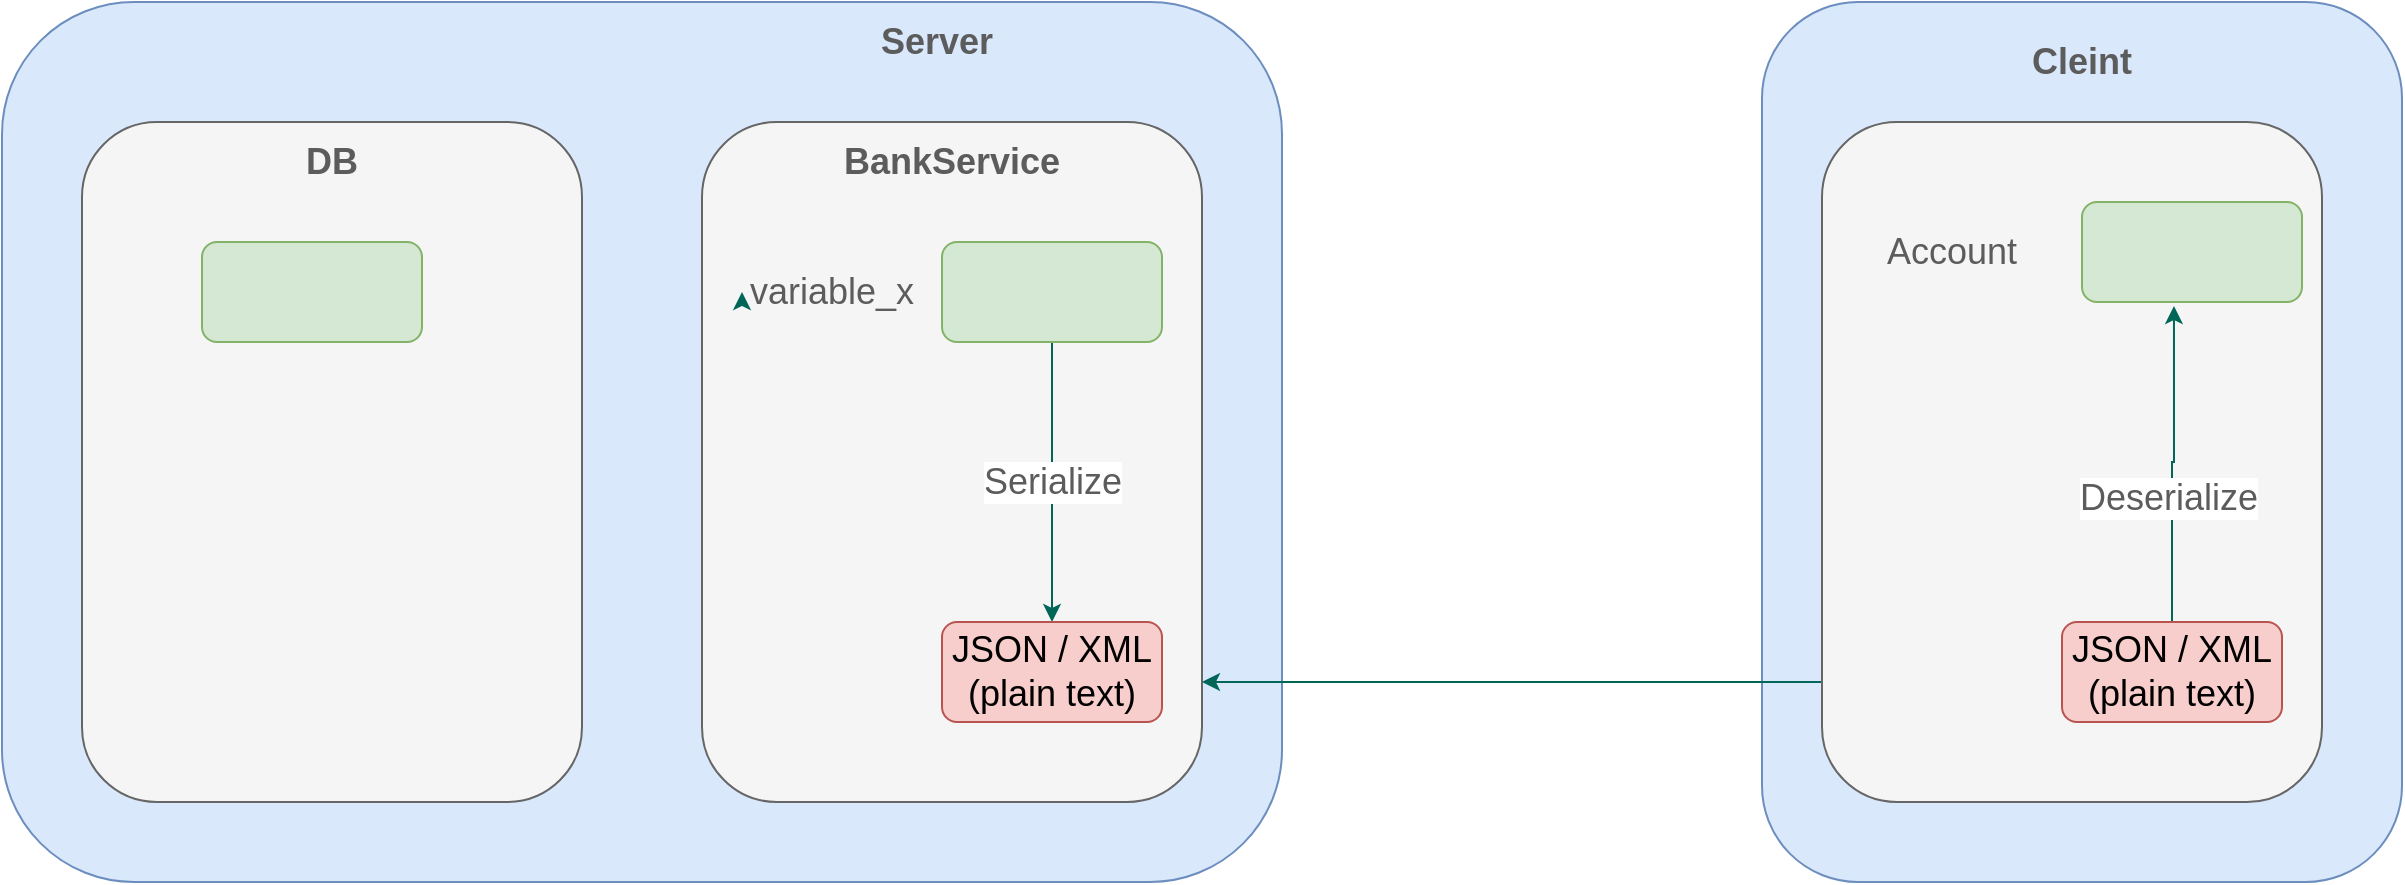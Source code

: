 <mxfile version="20.7.4" type="device" pages="3"><diagram id="WmtMfOnLBcjas37Ezipe" name="Serialization"><mxGraphModel dx="1834" dy="836" grid="1" gridSize="10" guides="1" tooltips="1" connect="1" arrows="1" fold="1" page="0" pageScale="1" pageWidth="850" pageHeight="1100" math="0" shadow="0"><root><mxCell id="RYI41UQo7skzfIfTKGL3-0"/><mxCell id="RYI41UQo7skzfIfTKGL3-1" parent="RYI41UQo7skzfIfTKGL3-0"/><mxCell id="Xo5yK3Pi0zQr-B2u-8Ed-8" value="" style="rounded=1;whiteSpace=wrap;html=1;strokeColor=#6c8ebf;fillColor=#dae8fc;" parent="RYI41UQo7skzfIfTKGL3-1" vertex="1"><mxGeometry x="640" y="80" width="320" height="440" as="geometry"/></mxCell><mxCell id="Xo5yK3Pi0zQr-B2u-8Ed-0" value="" style="rounded=1;whiteSpace=wrap;html=1;strokeColor=#6c8ebf;fillColor=#dae8fc;" parent="RYI41UQo7skzfIfTKGL3-1" vertex="1"><mxGeometry x="-240" y="80" width="640" height="440" as="geometry"/></mxCell><mxCell id="Xo5yK3Pi0zQr-B2u-8Ed-1" value="Server&amp;nbsp;" style="text;html=1;strokeColor=none;fillColor=none;align=center;verticalAlign=middle;whiteSpace=wrap;rounded=0;fontColor=#5C5C5C;fontSize=18;fontStyle=1" parent="RYI41UQo7skzfIfTKGL3-1" vertex="1"><mxGeometry x="110" y="90" width="240" height="20" as="geometry"/></mxCell><mxCell id="Xo5yK3Pi0zQr-B2u-8Ed-2" value="" style="rounded=1;whiteSpace=wrap;html=1;fillColor=#f5f5f5;strokeColor=#666666;fontColor=#333333;" parent="RYI41UQo7skzfIfTKGL3-1" vertex="1"><mxGeometry x="110" y="140" width="250" height="340" as="geometry"/></mxCell><mxCell id="Xo5yK3Pi0zQr-B2u-8Ed-3" value="BankService" style="text;html=1;strokeColor=none;fillColor=none;align=center;verticalAlign=middle;whiteSpace=wrap;rounded=0;fontColor=#5C5C5C;fontSize=18;fontStyle=1" parent="RYI41UQo7skzfIfTKGL3-1" vertex="1"><mxGeometry x="130" y="150" width="210" height="20" as="geometry"/></mxCell><mxCell id="Xo5yK3Pi0zQr-B2u-8Ed-4" value="variable_x" style="text;html=1;strokeColor=none;fillColor=none;align=center;verticalAlign=middle;whiteSpace=wrap;rounded=0;fontColor=#5C5C5C;fontSize=18;fontStyle=0" parent="RYI41UQo7skzfIfTKGL3-1" vertex="1"><mxGeometry x="130" y="215" width="90" height="20" as="geometry"/></mxCell><mxCell id="Z6OigMeOrl8mQKWdNGJD-8" value="Serialize" style="edgeStyle=orthogonalEdgeStyle;rounded=0;orthogonalLoop=1;jettySize=auto;html=1;strokeColor=#006658;fillColor=#21C0A5;fontSize=18;fontColor=#5C5C5C;" parent="RYI41UQo7skzfIfTKGL3-1" source="Xo5yK3Pi0zQr-B2u-8Ed-6" target="Z6OigMeOrl8mQKWdNGJD-7" edge="1"><mxGeometry relative="1" as="geometry"/></mxCell><mxCell id="Xo5yK3Pi0zQr-B2u-8Ed-6" value="" style="rounded=1;whiteSpace=wrap;html=1;fontSize=18;fillColor=#d5e8d4;strokeColor=#82b366;" parent="RYI41UQo7skzfIfTKGL3-1" vertex="1"><mxGeometry x="230" y="200" width="110" height="50" as="geometry"/></mxCell><mxCell id="Xo5yK3Pi0zQr-B2u-8Ed-9" value="Cleint" style="text;html=1;strokeColor=none;fillColor=none;align=center;verticalAlign=middle;whiteSpace=wrap;rounded=0;fontColor=#5C5C5C;fontSize=18;fontStyle=1" parent="RYI41UQo7skzfIfTKGL3-1" vertex="1"><mxGeometry x="700" y="100" width="200" height="20" as="geometry"/></mxCell><mxCell id="Xo5yK3Pi0zQr-B2u-8Ed-11" value="App2" style="text;html=1;strokeColor=none;fillColor=none;align=center;verticalAlign=middle;whiteSpace=wrap;rounded=0;fontColor=#5C5C5C;fontSize=18;fontStyle=1" parent="RYI41UQo7skzfIfTKGL3-1" vertex="1"><mxGeometry x="700" y="150" width="210" height="20" as="geometry"/></mxCell><mxCell id="Xo5yK3Pi0zQr-B2u-8Ed-12" value="variable_y" style="text;html=1;strokeColor=none;fillColor=none;align=center;verticalAlign=middle;whiteSpace=wrap;rounded=0;fontColor=#5C5C5C;fontSize=18;fontStyle=0" parent="RYI41UQo7skzfIfTKGL3-1" vertex="1"><mxGeometry x="700" y="215" width="90" height="20" as="geometry"/></mxCell><mxCell id="Z6OigMeOrl8mQKWdNGJD-0" style="edgeStyle=orthogonalEdgeStyle;rounded=0;orthogonalLoop=1;jettySize=auto;html=1;strokeColor=#006658;fillColor=#21C0A5;fontSize=18;fontColor=#5C5C5C;" parent="RYI41UQo7skzfIfTKGL3-1" source="Xo5yK3Pi0zQr-B2u-8Ed-10" target="Xo5yK3Pi0zQr-B2u-8Ed-2" edge="1"><mxGeometry relative="1" as="geometry"><Array as="points"><mxPoint x="400" y="420"/><mxPoint x="400" y="420"/></Array></mxGeometry></mxCell><mxCell id="Xo5yK3Pi0zQr-B2u-8Ed-10" value="" style="rounded=1;whiteSpace=wrap;html=1;fillColor=#f5f5f5;strokeColor=#666666;fontColor=#333333;" parent="RYI41UQo7skzfIfTKGL3-1" vertex="1"><mxGeometry x="670" y="140" width="250" height="340" as="geometry"/></mxCell><mxCell id="Z6OigMeOrl8mQKWdNGJD-1" style="edgeStyle=orthogonalEdgeStyle;rounded=0;orthogonalLoop=1;jettySize=auto;html=1;exitX=0;exitY=0.75;exitDx=0;exitDy=0;entryX=0;entryY=0.5;entryDx=0;entryDy=0;strokeColor=#006658;fillColor=#21C0A5;fontSize=18;fontColor=#5C5C5C;" parent="RYI41UQo7skzfIfTKGL3-1" source="Xo5yK3Pi0zQr-B2u-8Ed-4" target="Xo5yK3Pi0zQr-B2u-8Ed-4" edge="1"><mxGeometry relative="1" as="geometry"/></mxCell><mxCell id="Z6OigMeOrl8mQKWdNGJD-6" value="Account" style="text;html=1;strokeColor=none;fillColor=none;align=center;verticalAlign=middle;whiteSpace=wrap;rounded=0;fontColor=#5C5C5C;fontSize=18;fontStyle=0" parent="RYI41UQo7skzfIfTKGL3-1" vertex="1"><mxGeometry x="690" y="195" width="90" height="20" as="geometry"/></mxCell><mxCell id="Z6OigMeOrl8mQKWdNGJD-7" value="JSON / XML (plain text)" style="rounded=1;whiteSpace=wrap;html=1;fontSize=18;fillColor=#f8cecc;strokeColor=#b85450;" parent="RYI41UQo7skzfIfTKGL3-1" vertex="1"><mxGeometry x="230" y="390" width="110" height="50" as="geometry"/></mxCell><mxCell id="Z6OigMeOrl8mQKWdNGJD-12" style="edgeStyle=orthogonalEdgeStyle;rounded=0;orthogonalLoop=1;jettySize=auto;html=1;entryX=0.418;entryY=1.04;entryDx=0;entryDy=0;entryPerimeter=0;strokeColor=#006658;fillColor=#21C0A5;fontSize=18;fontColor=#5C5C5C;" parent="RYI41UQo7skzfIfTKGL3-1" source="Z6OigMeOrl8mQKWdNGJD-9" target="Z6OigMeOrl8mQKWdNGJD-11" edge="1"><mxGeometry relative="1" as="geometry"/></mxCell><mxCell id="Z6OigMeOrl8mQKWdNGJD-13" value="Deserialize" style="edgeLabel;html=1;align=center;verticalAlign=middle;resizable=0;points=[];fontSize=18;fontColor=#5C5C5C;" parent="Z6OigMeOrl8mQKWdNGJD-12" vertex="1" connectable="0"><mxGeometry x="-0.22" y="2" relative="1" as="geometry"><mxPoint as="offset"/></mxGeometry></mxCell><mxCell id="Z6OigMeOrl8mQKWdNGJD-9" value="JSON / XML (plain text)" style="rounded=1;whiteSpace=wrap;html=1;fontSize=18;fillColor=#f8cecc;strokeColor=#b85450;" parent="RYI41UQo7skzfIfTKGL3-1" vertex="1"><mxGeometry x="790" y="390" width="110" height="50" as="geometry"/></mxCell><mxCell id="Z6OigMeOrl8mQKWdNGJD-11" value="" style="rounded=1;whiteSpace=wrap;html=1;fontSize=18;fillColor=#d5e8d4;strokeColor=#82b366;" parent="RYI41UQo7skzfIfTKGL3-1" vertex="1"><mxGeometry x="800" y="180" width="110" height="50" as="geometry"/></mxCell><mxCell id="Z6OigMeOrl8mQKWdNGJD-14" value="" style="rounded=1;whiteSpace=wrap;html=1;fillColor=#f5f5f5;strokeColor=#666666;fontColor=#333333;" parent="RYI41UQo7skzfIfTKGL3-1" vertex="1"><mxGeometry x="-200" y="140" width="250" height="340" as="geometry"/></mxCell><mxCell id="Z6OigMeOrl8mQKWdNGJD-15" value="DB" style="text;html=1;strokeColor=none;fillColor=none;align=center;verticalAlign=middle;whiteSpace=wrap;rounded=0;fontColor=#5C5C5C;fontSize=18;fontStyle=1" parent="RYI41UQo7skzfIfTKGL3-1" vertex="1"><mxGeometry x="-180" y="150" width="210" height="20" as="geometry"/></mxCell><mxCell id="Z6OigMeOrl8mQKWdNGJD-16" value="" style="rounded=1;whiteSpace=wrap;html=1;fontSize=18;fillColor=#d5e8d4;strokeColor=#82b366;" parent="RYI41UQo7skzfIfTKGL3-1" vertex="1"><mxGeometry x="-140" y="200" width="110" height="50" as="geometry"/></mxCell></root></mxGraphModel></diagram><diagram name="IoC/DI" id="Je_UBfMTq34Vv4SMXsnz"><mxGraphModel dx="1818" dy="1220" grid="1" gridSize="10" guides="1" tooltips="1" connect="1" arrows="1" fold="1" page="0" pageScale="1" pageWidth="850" pageHeight="1100" math="0" shadow="0"><root><mxCell id="LFlFcW5itIGcSIYleShi-0"/><mxCell id="LFlFcW5itIGcSIYleShi-1" parent="LFlFcW5itIGcSIYleShi-0"/><mxCell id="LFlFcW5itIGcSIYleShi-2" value="Inversion of Control (IoC)" style="text;html=1;strokeColor=#82b366;fillColor=#d5e8d4;align=center;verticalAlign=middle;whiteSpace=wrap;fontSize=23;rounded=1;" parent="LFlFcW5itIGcSIYleShi-1" vertex="1"><mxGeometry x="-40" y="-40" width="400" height="120" as="geometry"/></mxCell><mxCell id="d9myOdZ0itbkUbVUBL3g-0" value="Dependency Injection (DI)&amp;nbsp;" style="text;html=1;strokeColor=#82b366;fillColor=#d5e8d4;align=center;verticalAlign=middle;whiteSpace=wrap;fontSize=23;rounded=1;" parent="LFlFcW5itIGcSIYleShi-1" vertex="1"><mxGeometry x="-40" y="90" width="400" height="120" as="geometry"/></mxCell><mxCell id="YYqQaHhayi9pQX3eLpYc-13" value="1" style="endArrow=open;html=1;endSize=12;startArrow=diamondThin;startSize=14;startFill=1;edgeStyle=orthogonalEdgeStyle;align=left;verticalAlign=bottom;strokeColor=#006658;fillColor=#21C0A5;fontColor=#5C5C5C;" parent="LFlFcW5itIGcSIYleShi-1" source="YYqQaHhayi9pQX3eLpYc-1" edge="1"><mxGeometry x="-1" y="3" relative="1" as="geometry"><mxPoint x="120" y="319" as="sourcePoint"/><mxPoint x="200" y="319" as="targetPoint"/></mxGeometry></mxCell><mxCell id="Zh-rvRqIusnQVRTySvbP-13" value="«interface»&lt;br&gt;&lt;b&gt;ILog&lt;/b&gt;" style="html=1;rounded=1;strokeColor=#006658;fillColor=#21C0A5;fontColor=#5C5C5C;" parent="LFlFcW5itIGcSIYleShi-1" vertex="1"><mxGeometry x="280" y="503" width="160" height="40" as="geometry"/></mxCell><mxCell id="Zh-rvRqIusnQVRTySvbP-14" value="" style="endArrow=block;dashed=1;endFill=0;endSize=12;html=1;strokeColor=#006658;fillColor=#21C0A5;fontColor=#5C5C5C;exitX=0.5;exitY=0;exitDx=0;exitDy=0;entryX=0.5;entryY=1;entryDx=0;entryDy=0;" parent="LFlFcW5itIGcSIYleShi-1" source="Zh-rvRqIusnQVRTySvbP-8" target="Zh-rvRqIusnQVRTySvbP-13" edge="1"><mxGeometry width="160" relative="1" as="geometry"><mxPoint x="80" y="350" as="sourcePoint"/><mxPoint x="240" y="350" as="targetPoint"/></mxGeometry></mxCell><mxCell id="Zh-rvRqIusnQVRTySvbP-15" value="1" style="endArrow=open;html=1;endSize=12;startArrow=diamondThin;startSize=14;startFill=1;edgeStyle=orthogonalEdgeStyle;align=left;verticalAlign=bottom;strokeColor=#006658;fillColor=#21C0A5;fontColor=#5C5C5C;" parent="LFlFcW5itIGcSIYleShi-1" source="Zh-rvRqIusnQVRTySvbP-0" target="Zh-rvRqIusnQVRTySvbP-13" edge="1"><mxGeometry x="-1" y="3" relative="1" as="geometry"><mxPoint x="130" y="329" as="sourcePoint"/><mxPoint x="210" y="329" as="targetPoint"/></mxGeometry></mxCell><mxCell id="Zh-rvRqIusnQVRTySvbP-19" value="" style="endArrow=block;dashed=1;endFill=0;endSize=12;html=1;strokeColor=#006658;fillColor=#21C0A5;fontColor=#5C5C5C;" parent="LFlFcW5itIGcSIYleShi-1" source="Zh-rvRqIusnQVRTySvbP-16" target="Zh-rvRqIusnQVRTySvbP-13" edge="1"><mxGeometry width="160" relative="1" as="geometry"><mxPoint x="357.5" y="650" as="sourcePoint"/><mxPoint x="530" y="550" as="targetPoint"/><Array as="points"><mxPoint x="560" y="600"/><mxPoint x="360" y="600"/></Array></mxGeometry></mxCell><mxCell id="Zh-rvRqIusnQVRTySvbP-23" value="" style="endArrow=block;dashed=1;endFill=0;endSize=12;html=1;strokeColor=#006658;fillColor=#21C0A5;fontColor=#5C5C5C;entryX=0.5;entryY=1;entryDx=0;entryDy=0;" parent="LFlFcW5itIGcSIYleShi-1" source="Zh-rvRqIusnQVRTySvbP-20" target="Zh-rvRqIusnQVRTySvbP-13" edge="1"><mxGeometry width="160" relative="1" as="geometry"><mxPoint x="530" y="650" as="sourcePoint"/><mxPoint x="350" y="550" as="targetPoint"/><Array as="points"><mxPoint x="160" y="600"/><mxPoint x="360" y="600"/></Array></mxGeometry></mxCell><mxCell id="YYqQaHhayi9pQX3eLpYc-0" value="User" style="swimlane;fontStyle=1;align=center;verticalAlign=top;childLayout=stackLayout;horizontal=1;startSize=26;horizontalStack=0;resizeParent=1;resizeParentMax=0;resizeLast=0;collapsible=1;marginBottom=0;rounded=1;strokeColor=#006658;fillColor=#21C0A5;fontColor=#5C5C5C;" parent="LFlFcW5itIGcSIYleShi-1" vertex="1"><mxGeometry x="-40" y="280" width="160" height="86" as="geometry"><mxRectangle y="360" width="60" height="26" as="alternateBounds"/></mxGeometry></mxCell><mxCell id="YYqQaHhayi9pQX3eLpYc-1" value="+ log: LogToFile" style="text;strokeColor=none;fillColor=none;align=left;verticalAlign=top;spacingLeft=4;spacingRight=4;overflow=hidden;rotatable=0;points=[[0,0.5],[1,0.5]];portConstraint=eastwest;" parent="YYqQaHhayi9pQX3eLpYc-0" vertex="1"><mxGeometry y="26" width="160" height="26" as="geometry"/></mxCell><mxCell id="YYqQaHhayi9pQX3eLpYc-2" value="" style="line;strokeWidth=1;fillColor=none;align=left;verticalAlign=middle;spacingTop=-1;spacingLeft=3;spacingRight=3;rotatable=0;labelPosition=right;points=[];portConstraint=eastwest;" parent="YYqQaHhayi9pQX3eLpYc-0" vertex="1"><mxGeometry y="52" width="160" height="8" as="geometry"/></mxCell><mxCell id="YYqQaHhayi9pQX3eLpYc-3" value="+ method(type): type" style="text;strokeColor=none;fillColor=none;align=left;verticalAlign=top;spacingLeft=4;spacingRight=4;overflow=hidden;rotatable=0;points=[[0,0.5],[1,0.5]];portConstraint=eastwest;" parent="YYqQaHhayi9pQX3eLpYc-0" vertex="1"><mxGeometry y="60" width="160" height="26" as="geometry"/></mxCell><mxCell id="YYqQaHhayi9pQX3eLpYc-5" value="LogToFile" style="swimlane;fontStyle=1;align=center;verticalAlign=top;childLayout=stackLayout;horizontal=1;startSize=26;horizontalStack=0;resizeParent=1;resizeParentMax=0;resizeLast=0;collapsible=1;marginBottom=0;rounded=1;strokeColor=#006658;fillColor=#21C0A5;fontColor=#5C5C5C;" parent="LFlFcW5itIGcSIYleShi-1" vertex="1"><mxGeometry x="200" y="280" width="160" height="60" as="geometry"/></mxCell><mxCell id="YYqQaHhayi9pQX3eLpYc-7" value="" style="line;strokeWidth=1;fillColor=none;align=left;verticalAlign=middle;spacingTop=-1;spacingLeft=3;spacingRight=3;rotatable=0;labelPosition=right;points=[];portConstraint=eastwest;" parent="YYqQaHhayi9pQX3eLpYc-5" vertex="1"><mxGeometry y="26" width="160" height="8" as="geometry"/></mxCell><mxCell id="YYqQaHhayi9pQX3eLpYc-8" value="+info(string)" style="text;strokeColor=none;fillColor=none;align=left;verticalAlign=top;spacingLeft=4;spacingRight=4;overflow=hidden;rotatable=0;points=[[0,0.5],[1,0.5]];portConstraint=eastwest;" parent="YYqQaHhayi9pQX3eLpYc-5" vertex="1"><mxGeometry y="34" width="160" height="26" as="geometry"/></mxCell><mxCell id="Zh-rvRqIusnQVRTySvbP-0" value="User" style="swimlane;fontStyle=1;align=center;verticalAlign=top;childLayout=stackLayout;horizontal=1;startSize=26;horizontalStack=0;resizeParent=1;resizeParentMax=0;resizeLast=0;collapsible=1;marginBottom=0;rounded=1;strokeColor=#006658;fillColor=#21C0A5;fontColor=#5C5C5C;" parent="LFlFcW5itIGcSIYleShi-1" vertex="1"><mxGeometry x="-40" y="480" width="160" height="86" as="geometry"><mxRectangle y="360" width="60" height="26" as="alternateBounds"/></mxGeometry></mxCell><mxCell id="Zh-rvRqIusnQVRTySvbP-1" value="+ log: Log" style="text;strokeColor=none;fillColor=none;align=left;verticalAlign=top;spacingLeft=4;spacingRight=4;overflow=hidden;rotatable=0;points=[[0,0.5],[1,0.5]];portConstraint=eastwest;" parent="Zh-rvRqIusnQVRTySvbP-0" vertex="1"><mxGeometry y="26" width="160" height="26" as="geometry"/></mxCell><mxCell id="Zh-rvRqIusnQVRTySvbP-2" value="" style="line;strokeWidth=1;fillColor=none;align=left;verticalAlign=middle;spacingTop=-1;spacingLeft=3;spacingRight=3;rotatable=0;labelPosition=right;points=[];portConstraint=eastwest;" parent="Zh-rvRqIusnQVRTySvbP-0" vertex="1"><mxGeometry y="52" width="160" height="8" as="geometry"/></mxCell><mxCell id="Zh-rvRqIusnQVRTySvbP-3" value="+ method(type): type" style="text;strokeColor=none;fillColor=none;align=left;verticalAlign=top;spacingLeft=4;spacingRight=4;overflow=hidden;rotatable=0;points=[[0,0.5],[1,0.5]];portConstraint=eastwest;" parent="Zh-rvRqIusnQVRTySvbP-0" vertex="1"><mxGeometry y="60" width="160" height="26" as="geometry"/></mxCell><mxCell id="Zh-rvRqIusnQVRTySvbP-20" value="LogToAPI" style="swimlane;fontStyle=1;align=center;verticalAlign=top;childLayout=stackLayout;horizontal=1;startSize=26;horizontalStack=0;resizeParent=1;resizeParentMax=0;resizeLast=0;collapsible=1;marginBottom=0;rounded=1;strokeColor=#006658;fillColor=#21C0A5;fontColor=#5C5C5C;" parent="LFlFcW5itIGcSIYleShi-1" vertex="1"><mxGeometry x="80" y="640" width="160" height="60" as="geometry"/></mxCell><mxCell id="Zh-rvRqIusnQVRTySvbP-21" value="" style="line;strokeWidth=1;fillColor=none;align=left;verticalAlign=middle;spacingTop=-1;spacingLeft=3;spacingRight=3;rotatable=0;labelPosition=right;points=[];portConstraint=eastwest;" parent="Zh-rvRqIusnQVRTySvbP-20" vertex="1"><mxGeometry y="26" width="160" height="8" as="geometry"/></mxCell><mxCell id="Zh-rvRqIusnQVRTySvbP-22" value="+info(string)" style="text;strokeColor=none;fillColor=none;align=left;verticalAlign=top;spacingLeft=4;spacingRight=4;overflow=hidden;rotatable=0;points=[[0,0.5],[1,0.5]];portConstraint=eastwest;" parent="Zh-rvRqIusnQVRTySvbP-20" vertex="1"><mxGeometry y="34" width="160" height="26" as="geometry"/></mxCell><mxCell id="Zh-rvRqIusnQVRTySvbP-8" value="LogToDB" style="swimlane;fontStyle=1;align=center;verticalAlign=top;childLayout=stackLayout;horizontal=1;startSize=26;horizontalStack=0;resizeParent=1;resizeParentMax=0;resizeLast=0;collapsible=1;marginBottom=0;rounded=1;strokeColor=#006658;fillColor=#21C0A5;fontColor=#5C5C5C;" parent="LFlFcW5itIGcSIYleShi-1" vertex="1"><mxGeometry x="280" y="640" width="160" height="60" as="geometry"/></mxCell><mxCell id="Zh-rvRqIusnQVRTySvbP-9" value="" style="line;strokeWidth=1;fillColor=none;align=left;verticalAlign=middle;spacingTop=-1;spacingLeft=3;spacingRight=3;rotatable=0;labelPosition=right;points=[];portConstraint=eastwest;" parent="Zh-rvRqIusnQVRTySvbP-8" vertex="1"><mxGeometry y="26" width="160" height="8" as="geometry"/></mxCell><mxCell id="Zh-rvRqIusnQVRTySvbP-10" value="+info(string)" style="text;strokeColor=none;fillColor=none;align=left;verticalAlign=top;spacingLeft=4;spacingRight=4;overflow=hidden;rotatable=0;points=[[0,0.5],[1,0.5]];portConstraint=eastwest;" parent="Zh-rvRqIusnQVRTySvbP-8" vertex="1"><mxGeometry y="34" width="160" height="26" as="geometry"/></mxCell><mxCell id="Zh-rvRqIusnQVRTySvbP-16" value="LogToFile" style="swimlane;fontStyle=1;align=center;verticalAlign=top;childLayout=stackLayout;horizontal=1;startSize=26;horizontalStack=0;resizeParent=1;resizeParentMax=0;resizeLast=0;collapsible=1;marginBottom=0;rounded=1;strokeColor=#006658;fillColor=#21C0A5;fontColor=#5C5C5C;" parent="LFlFcW5itIGcSIYleShi-1" vertex="1"><mxGeometry x="480" y="640" width="160" height="60" as="geometry"/></mxCell><mxCell id="Zh-rvRqIusnQVRTySvbP-17" value="" style="line;strokeWidth=1;fillColor=none;align=left;verticalAlign=middle;spacingTop=-1;spacingLeft=3;spacingRight=3;rotatable=0;labelPosition=right;points=[];portConstraint=eastwest;" parent="Zh-rvRqIusnQVRTySvbP-16" vertex="1"><mxGeometry y="26" width="160" height="8" as="geometry"/></mxCell><mxCell id="Zh-rvRqIusnQVRTySvbP-18" value="+info(string)" style="text;strokeColor=none;fillColor=none;align=left;verticalAlign=top;spacingLeft=4;spacingRight=4;overflow=hidden;rotatable=0;points=[[0,0.5],[1,0.5]];portConstraint=eastwest;" parent="Zh-rvRqIusnQVRTySvbP-16" vertex="1"><mxGeometry y="34" width="160" height="26" as="geometry"/></mxCell></root></mxGraphModel></diagram><diagram id="bzW_Cdqlw6MDs4Uj62MT" name="Git"><mxGraphModel dx="2218" dy="820" grid="1" gridSize="10" guides="1" tooltips="1" connect="1" arrows="1" fold="1" page="0" pageScale="1" pageWidth="850" pageHeight="1100" math="0" shadow="0"><root><mxCell id="TKNF7RZ-85WvjxRLygvf-0"/><mxCell id="TKNF7RZ-85WvjxRLygvf-1" parent="TKNF7RZ-85WvjxRLygvf-0"/><mxCell id="4kijwStXoAoR_pXEZE-d-18" style="edgeStyle=orthogonalEdgeStyle;rounded=0;orthogonalLoop=1;jettySize=auto;html=1;exitX=0.76;exitY=0.76;exitDx=0;exitDy=0;exitPerimeter=0;strokeColor=#006658;fillColor=#21C0A5;fontSize=18;fontColor=#5C5C5C;" parent="TKNF7RZ-85WvjxRLygvf-1" source="4kijwStXoAoR_pXEZE-d-1" target="4kijwStXoAoR_pXEZE-d-20" edge="1"><mxGeometry relative="1" as="geometry"/></mxCell><mxCell id="4kijwStXoAoR_pXEZE-d-26" style="edgeStyle=orthogonalEdgeStyle;rounded=0;orthogonalLoop=1;jettySize=auto;html=1;strokeColor=#006658;fillColor=#21C0A5;fontSize=18;fontColor=#5C5C5C;" parent="TKNF7RZ-85WvjxRLygvf-1" source="4kijwStXoAoR_pXEZE-d-1" target="4kijwStXoAoR_pXEZE-d-20" edge="1"><mxGeometry relative="1" as="geometry"><Array as="points"><mxPoint x="-120" y="50"/><mxPoint x="200" y="50"/></Array></mxGeometry></mxCell><mxCell id="4kijwStXoAoR_pXEZE-d-27" value="Push" style="edgeLabel;html=1;align=center;verticalAlign=middle;resizable=0;points=[];fontSize=18;fontColor=#5C5C5C;" parent="4kijwStXoAoR_pXEZE-d-26" vertex="1" connectable="0"><mxGeometry x="-0.329" y="-5" relative="1" as="geometry"><mxPoint as="offset"/></mxGeometry></mxCell><mxCell id="4kijwStXoAoR_pXEZE-d-1" value="" style="verticalLabelPosition=bottom;html=1;verticalAlign=top;align=center;strokeColor=none;fillColor=#00BEF2;shape=mxgraph.azure.git_repository;rounded=1;fontSize=18;fontColor=#5C5C5C;" parent="TKNF7RZ-85WvjxRLygvf-1" vertex="1"><mxGeometry x="-145" y="135" width="50" height="50" as="geometry"/></mxCell><mxCell id="4kijwStXoAoR_pXEZE-d-2" value="User 1" style="text;html=1;strokeColor=none;fillColor=none;align=center;verticalAlign=middle;whiteSpace=wrap;rounded=0;fontSize=18;fontColor=#5C5C5C;" parent="TKNF7RZ-85WvjxRLygvf-1" vertex="1"><mxGeometry x="-152.5" y="200" width="65" height="20" as="geometry"/></mxCell><mxCell id="4kijwStXoAoR_pXEZE-d-19" style="edgeStyle=orthogonalEdgeStyle;rounded=0;orthogonalLoop=1;jettySize=auto;html=1;strokeColor=#006658;fillColor=#21C0A5;fontSize=18;fontColor=#5C5C5C;" parent="TKNF7RZ-85WvjxRLygvf-1" source="4kijwStXoAoR_pXEZE-d-3" target="4kijwStXoAoR_pXEZE-d-20" edge="1"><mxGeometry relative="1" as="geometry"/></mxCell><mxCell id="4kijwStXoAoR_pXEZE-d-3" value="" style="verticalLabelPosition=bottom;html=1;verticalAlign=top;align=center;strokeColor=none;fillColor=#00BEF2;shape=mxgraph.azure.git_repository;rounded=1;fontSize=18;fontColor=#5C5C5C;" parent="TKNF7RZ-85WvjxRLygvf-1" vertex="1"><mxGeometry x="-145" y="330" width="50" height="50" as="geometry"/></mxCell><mxCell id="4kijwStXoAoR_pXEZE-d-4" value="User 2" style="text;html=1;strokeColor=none;fillColor=none;align=center;verticalAlign=middle;whiteSpace=wrap;rounded=0;fontSize=18;fontColor=#5C5C5C;" parent="TKNF7RZ-85WvjxRLygvf-1" vertex="1"><mxGeometry x="-152.5" y="395" width="65" height="20" as="geometry"/></mxCell><mxCell id="4kijwStXoAoR_pXEZE-d-8" style="edgeStyle=orthogonalEdgeStyle;rounded=0;orthogonalLoop=1;jettySize=auto;html=1;entryX=1;entryY=0.5;entryDx=0;entryDy=0;strokeColor=#006658;fillColor=#21C0A5;fontSize=18;fontColor=#5C5C5C;" parent="TKNF7RZ-85WvjxRLygvf-1" source="4kijwStXoAoR_pXEZE-d-6" target="4kijwStXoAoR_pXEZE-d-7" edge="1"><mxGeometry relative="1" as="geometry"/></mxCell><mxCell id="4kijwStXoAoR_pXEZE-d-11" style="edgeStyle=orthogonalEdgeStyle;rounded=0;orthogonalLoop=1;jettySize=auto;html=1;entryX=1;entryY=0.75;entryDx=0;entryDy=0;strokeColor=#006658;fillColor=#21C0A5;fontSize=18;fontColor=#5C5C5C;" parent="TKNF7RZ-85WvjxRLygvf-1" source="4kijwStXoAoR_pXEZE-d-6" target="4kijwStXoAoR_pXEZE-d-10" edge="1"><mxGeometry relative="1" as="geometry"/></mxCell><mxCell id="4kijwStXoAoR_pXEZE-d-13" style="edgeStyle=orthogonalEdgeStyle;rounded=0;orthogonalLoop=1;jettySize=auto;html=1;strokeColor=#006658;fillColor=#21C0A5;fontSize=18;fontColor=#5C5C5C;" parent="TKNF7RZ-85WvjxRLygvf-1" source="4kijwStXoAoR_pXEZE-d-6" target="4kijwStXoAoR_pXEZE-d-12" edge="1"><mxGeometry relative="1" as="geometry"/></mxCell><mxCell id="4kijwStXoAoR_pXEZE-d-6" value="" style="image;html=1;image=img/lib/clip_art/computers/Server_Rack_128x128.png;rounded=1;strokeColor=#006658;fillColor=#21C0A5;fontSize=18;fontColor=#5C5C5C;" parent="TKNF7RZ-85WvjxRLygvf-1" vertex="1"><mxGeometry x="-520" width="80" height="80" as="geometry"/></mxCell><mxCell id="4kijwStXoAoR_pXEZE-d-7" value="" style="aspect=fixed;perimeter=ellipsePerimeter;html=1;align=center;shadow=0;dashed=0;spacingTop=3;image;image=img/lib/active_directory/laptop_client.svg;rounded=1;strokeColor=#006658;fillColor=#21C0A5;fontSize=18;fontColor=#5C5C5C;" parent="TKNF7RZ-85WvjxRLygvf-1" vertex="1"><mxGeometry x="-720" y="15" width="45" height="50" as="geometry"/></mxCell><mxCell id="4kijwStXoAoR_pXEZE-d-10" value="" style="aspect=fixed;perimeter=ellipsePerimeter;html=1;align=center;shadow=0;dashed=0;spacingTop=3;image;image=img/lib/active_directory/laptop_client.svg;rounded=1;strokeColor=#006658;fillColor=#21C0A5;fontSize=18;fontColor=#5C5C5C;" parent="TKNF7RZ-85WvjxRLygvf-1" vertex="1"><mxGeometry x="-720" y="65" width="45" height="50" as="geometry"/></mxCell><mxCell id="4kijwStXoAoR_pXEZE-d-12" value="" style="aspect=fixed;perimeter=ellipsePerimeter;html=1;align=center;shadow=0;dashed=0;spacingTop=3;image;image=img/lib/active_directory/laptop_client.svg;rounded=1;strokeColor=#006658;fillColor=#21C0A5;fontSize=18;fontColor=#5C5C5C;" parent="TKNF7RZ-85WvjxRLygvf-1" vertex="1"><mxGeometry x="-720" y="115" width="45" height="50" as="geometry"/></mxCell><mxCell id="4kijwStXoAoR_pXEZE-d-21" style="edgeStyle=orthogonalEdgeStyle;rounded=0;orthogonalLoop=1;jettySize=auto;html=1;strokeColor=#36393d;fillColor=#ffcc99;fontSize=18;fontColor=#5C5C5C;" parent="TKNF7RZ-85WvjxRLygvf-1" source="4kijwStXoAoR_pXEZE-d-14" target="4kijwStXoAoR_pXEZE-d-20" edge="1"><mxGeometry relative="1" as="geometry"/></mxCell><mxCell id="4kijwStXoAoR_pXEZE-d-14" value="" style="verticalLabelPosition=bottom;html=1;verticalAlign=top;align=center;strokeColor=none;fillColor=#00BEF2;shape=mxgraph.azure.git_repository;rounded=1;fontSize=18;fontColor=#5C5C5C;" parent="TKNF7RZ-85WvjxRLygvf-1" vertex="1"><mxGeometry x="-50" y="250" width="50" height="50" as="geometry"/></mxCell><mxCell id="4kijwStXoAoR_pXEZE-d-15" value="User 3" style="text;html=1;strokeColor=none;fillColor=none;align=center;verticalAlign=middle;whiteSpace=wrap;rounded=0;fontSize=18;fontColor=#5C5C5C;" parent="TKNF7RZ-85WvjxRLygvf-1" vertex="1"><mxGeometry x="-20" y="300" width="65" height="20" as="geometry"/></mxCell><mxCell id="4kijwStXoAoR_pXEZE-d-20" value="" style="image;html=1;image=img/lib/clip_art/computers/Server_Rack_128x128.png;rounded=1;strokeColor=#006658;fillColor=#21C0A5;fontSize=18;fontColor=#5C5C5C;" parent="TKNF7RZ-85WvjxRLygvf-1" vertex="1"><mxGeometry x="160" y="220" width="80" height="80" as="geometry"/></mxCell><mxCell id="4kijwStXoAoR_pXEZE-d-22" value="github&lt;br&gt;gitlab&lt;br&gt;Azure devops&lt;br&gt;bitbucket" style="text;html=1;strokeColor=none;fillColor=none;align=center;verticalAlign=middle;whiteSpace=wrap;rounded=0;fontSize=18;fontColor=#5C5C5C;" parent="TKNF7RZ-85WvjxRLygvf-1" vertex="1"><mxGeometry x="280" y="210" width="180" height="100" as="geometry"/></mxCell><mxCell id="4kijwStXoAoR_pXEZE-d-25" style="edgeStyle=orthogonalEdgeStyle;rounded=0;orthogonalLoop=1;jettySize=auto;html=1;strokeColor=#006658;fillColor=#21C0A5;fontSize=18;fontColor=#5C5C5C;" parent="TKNF7RZ-85WvjxRLygvf-1" source="4kijwStXoAoR_pXEZE-d-23" target="4kijwStXoAoR_pXEZE-d-20" edge="1"><mxGeometry relative="1" as="geometry"/></mxCell><mxCell id="4kijwStXoAoR_pXEZE-d-23" value="" style="verticalLabelPosition=bottom;html=1;verticalAlign=top;align=center;strokeColor=none;fillColor=#00BEF2;shape=mxgraph.azure.git_repository;rounded=1;fontSize=18;fontColor=#5C5C5C;" parent="TKNF7RZ-85WvjxRLygvf-1" vertex="1"><mxGeometry x="-20" y="440" width="50" height="50" as="geometry"/></mxCell><mxCell id="4kijwStXoAoR_pXEZE-d-24" value="User 4" style="text;html=1;strokeColor=none;fillColor=none;align=center;verticalAlign=middle;whiteSpace=wrap;rounded=0;fontSize=18;fontColor=#5C5C5C;" parent="TKNF7RZ-85WvjxRLygvf-1" vertex="1"><mxGeometry x="-20" y="500" width="65" height="20" as="geometry"/></mxCell></root></mxGraphModel></diagram></mxfile>